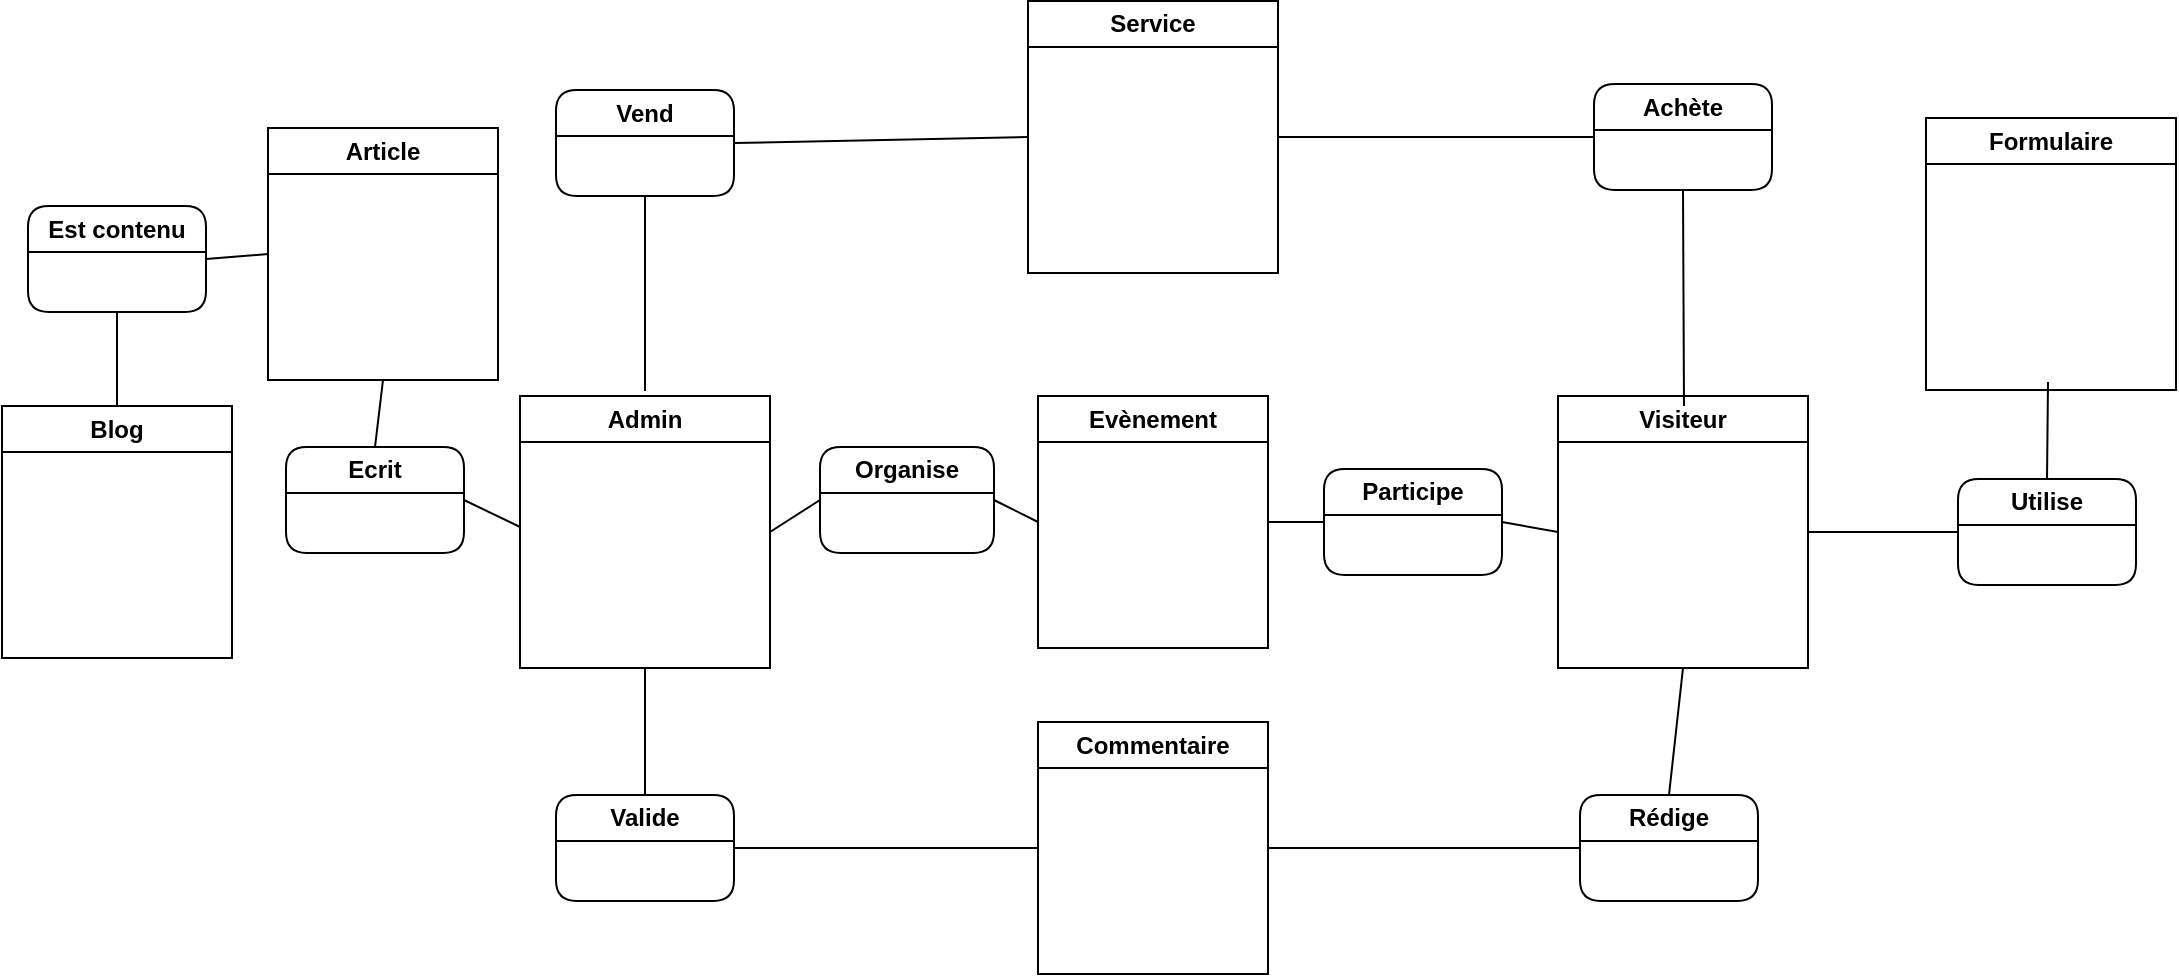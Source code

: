 <mxfile>
    <diagram id="KPDWdc6o8oh8e_7eITgZ" name="Page-1">
        <mxGraphModel dx="2464" dy="1760" grid="0" gridSize="10" guides="1" tooltips="1" connect="1" arrows="1" fold="1" page="0" pageScale="1" pageWidth="827" pageHeight="1169" background="#ffffff" math="0" shadow="0">
            <root>
                <mxCell id="0"/>
                <mxCell id="1" parent="0"/>
                <mxCell id="46" style="edgeStyle=none;html=1;entryX=1;entryY=0.5;entryDx=0;entryDy=0;endArrow=none;endFill=0;strokeColor=#000000;exitX=0;exitY=0.5;exitDx=0;exitDy=0;" edge="1" parent="1" target="45">
                    <mxGeometry relative="1" as="geometry">
                        <mxPoint x="-208" y="-178.5" as="sourcePoint"/>
                    </mxGeometry>
                </mxCell>
                <mxCell id="63" style="edgeStyle=none;html=1;exitX=1;exitY=0.5;exitDx=0;exitDy=0;entryX=0;entryY=0.5;entryDx=0;entryDy=0;strokeColor=#000000;endArrow=none;endFill=0;" edge="1" parent="1" source="43" target="61">
                    <mxGeometry relative="1" as="geometry">
                        <mxPoint x="-145.5" y="-110.5" as="sourcePoint"/>
                    </mxGeometry>
                </mxCell>
                <mxCell id="78" style="edgeStyle=none;html=1;entryX=0.5;entryY=1;entryDx=0;entryDy=0;strokeColor=#000000;endArrow=none;endFill=0;exitX=0.5;exitY=0;exitDx=0;exitDy=0;" edge="1" parent="1" target="70">
                    <mxGeometry relative="1" as="geometry">
                        <mxPoint x="-145.5" y="-246.5" as="sourcePoint"/>
                    </mxGeometry>
                </mxCell>
                <mxCell id="43" value="Admin" style="swimlane;whiteSpace=wrap;html=1;labelBackgroundColor=#FFFFFF;labelBorderColor=none;strokeColor=#000000;fontColor=#000000;fillColor=#FFFFFF;gradientColor=none;rounded=0;swimlaneLine=1;startSize=23;" vertex="1" parent="1">
                    <mxGeometry x="-208" y="-244" width="125" height="136" as="geometry">
                        <mxRectangle x="23" y="46" width="62" height="26" as="alternateBounds"/>
                    </mxGeometry>
                </mxCell>
                <mxCell id="50" style="edgeStyle=none;html=1;exitX=0;exitY=0.5;exitDx=0;exitDy=0;entryX=1;entryY=0.5;entryDx=0;entryDy=0;strokeColor=#000000;endArrow=none;endFill=0;" edge="1" parent="1" source="44" target="49">
                    <mxGeometry relative="1" as="geometry"/>
                </mxCell>
                <mxCell id="44" value="Article" style="swimlane;whiteSpace=wrap;html=1;labelBackgroundColor=#FFFFFF;labelBorderColor=none;strokeColor=#000000;fontColor=#000000;fillColor=#FFFFFF;gradientColor=none;rounded=0;swimlaneLine=1;startSize=23;" vertex="1" parent="1">
                    <mxGeometry x="-334" y="-378" width="115" height="126" as="geometry">
                        <mxRectangle x="23" y="46" width="62" height="26" as="alternateBounds"/>
                    </mxGeometry>
                </mxCell>
                <mxCell id="47" style="edgeStyle=none;html=1;exitX=0.5;exitY=0;exitDx=0;exitDy=0;strokeColor=#000000;endArrow=none;endFill=0;entryX=0.5;entryY=1;entryDx=0;entryDy=0;" edge="1" parent="1" source="45" target="44">
                    <mxGeometry relative="1" as="geometry">
                        <mxPoint x="141" y="-294" as="targetPoint"/>
                    </mxGeometry>
                </mxCell>
                <mxCell id="45" value="Ecrit" style="swimlane;whiteSpace=wrap;html=1;labelBackgroundColor=#FFFFFF;labelBorderColor=none;strokeColor=#000000;fontColor=#000000;fillColor=#FFFFFF;gradientColor=none;rounded=1;swimlaneLine=1;startSize=23;" vertex="1" parent="1">
                    <mxGeometry x="-325" y="-218.5" width="89" height="53" as="geometry">
                        <mxRectangle x="23" y="46" width="62" height="26" as="alternateBounds"/>
                    </mxGeometry>
                </mxCell>
                <mxCell id="48" value="Blog" style="swimlane;whiteSpace=wrap;html=1;labelBackgroundColor=#FFFFFF;labelBorderColor=none;strokeColor=#000000;fontColor=#000000;fillColor=#FFFFFF;gradientColor=none;rounded=0;swimlaneLine=1;startSize=23;" vertex="1" parent="1">
                    <mxGeometry x="-467" y="-239" width="115" height="126" as="geometry">
                        <mxRectangle x="23" y="46" width="62" height="26" as="alternateBounds"/>
                    </mxGeometry>
                </mxCell>
                <mxCell id="51" style="edgeStyle=none;html=1;exitX=0.5;exitY=1;exitDx=0;exitDy=0;entryX=0.5;entryY=0;entryDx=0;entryDy=0;strokeColor=#000000;endArrow=none;endFill=0;" edge="1" parent="1" source="49" target="48">
                    <mxGeometry relative="1" as="geometry"/>
                </mxCell>
                <mxCell id="49" value="Est contenu" style="swimlane;whiteSpace=wrap;html=1;labelBackgroundColor=#FFFFFF;labelBorderColor=none;strokeColor=#000000;fontColor=#000000;fillColor=#FFFFFF;gradientColor=none;rounded=1;swimlaneLine=1;startSize=23;" vertex="1" parent="1">
                    <mxGeometry x="-454" y="-339" width="89" height="53" as="geometry">
                        <mxRectangle x="23" y="46" width="62" height="26" as="alternateBounds"/>
                    </mxGeometry>
                </mxCell>
                <mxCell id="57" style="edgeStyle=none;html=1;exitX=1;exitY=0.5;exitDx=0;exitDy=0;entryX=0;entryY=0.5;entryDx=0;entryDy=0;strokeColor=#000000;endArrow=none;endFill=0;" edge="1" parent="1" source="52" target="55">
                    <mxGeometry relative="1" as="geometry"/>
                </mxCell>
                <mxCell id="69" style="edgeStyle=none;html=1;strokeColor=#000000;endArrow=none;endFill=0;entryX=1;entryY=0.5;entryDx=0;entryDy=0;exitX=0;exitY=0.5;exitDx=0;exitDy=0;" edge="1" parent="1" source="52" target="67">
                    <mxGeometry relative="1" as="geometry">
                        <mxPoint x="377" y="-104" as="sourcePoint"/>
                        <mxPoint x="369" y="-56" as="targetPoint"/>
                    </mxGeometry>
                </mxCell>
                <mxCell id="52" value="Visiteur" style="swimlane;whiteSpace=wrap;html=1;labelBackgroundColor=#FFFFFF;labelBorderColor=none;strokeColor=#000000;fontColor=#000000;fillColor=#FFFFFF;gradientColor=none;rounded=0;swimlaneLine=1;startSize=23;" vertex="1" parent="1">
                    <mxGeometry x="311" y="-244" width="125" height="136" as="geometry">
                        <mxRectangle x="23" y="46" width="62" height="26" as="alternateBounds"/>
                    </mxGeometry>
                </mxCell>
                <mxCell id="54" value="Formulaire" style="swimlane;whiteSpace=wrap;html=1;labelBackgroundColor=#FFFFFF;labelBorderColor=none;strokeColor=#000000;fontColor=#000000;fillColor=#FFFFFF;gradientColor=none;rounded=0;swimlaneLine=1;startSize=23;" vertex="1" parent="1">
                    <mxGeometry x="495" y="-383" width="125" height="136" as="geometry">
                        <mxRectangle x="23" y="46" width="62" height="26" as="alternateBounds"/>
                    </mxGeometry>
                </mxCell>
                <mxCell id="58" style="edgeStyle=none;html=1;exitX=0.5;exitY=0;exitDx=0;exitDy=0;strokeColor=#000000;endArrow=none;endFill=0;" edge="1" parent="1" source="55">
                    <mxGeometry relative="1" as="geometry">
                        <mxPoint x="556" y="-251" as="targetPoint"/>
                    </mxGeometry>
                </mxCell>
                <mxCell id="55" value="Utilise" style="swimlane;whiteSpace=wrap;html=1;labelBackgroundColor=#FFFFFF;labelBorderColor=none;strokeColor=#000000;fontColor=#000000;fillColor=#FFFFFF;gradientColor=none;rounded=1;swimlaneLine=1;startSize=23;" vertex="1" parent="1">
                    <mxGeometry x="511" y="-202.5" width="89" height="53" as="geometry">
                        <mxRectangle x="23" y="46" width="62" height="26" as="alternateBounds"/>
                    </mxGeometry>
                </mxCell>
                <mxCell id="64" style="edgeStyle=none;html=1;exitX=1;exitY=0.5;exitDx=0;exitDy=0;entryX=0;entryY=0.5;entryDx=0;entryDy=0;strokeColor=#000000;endArrow=none;endFill=0;" edge="1" parent="1" source="61" target="62">
                    <mxGeometry relative="1" as="geometry"/>
                </mxCell>
                <mxCell id="61" value="Organise" style="swimlane;whiteSpace=wrap;html=1;labelBackgroundColor=#FFFFFF;labelBorderColor=none;strokeColor=#000000;fontColor=#000000;fillColor=#FFFFFF;gradientColor=none;rounded=1;swimlaneLine=1;startSize=23;" vertex="1" parent="1">
                    <mxGeometry x="-58" y="-218.5" width="87" height="53" as="geometry">
                        <mxRectangle x="23" y="46" width="62" height="26" as="alternateBounds"/>
                    </mxGeometry>
                </mxCell>
                <mxCell id="62" value="Evènement" style="swimlane;whiteSpace=wrap;html=1;labelBackgroundColor=#FFFFFF;labelBorderColor=none;strokeColor=#000000;fontColor=#000000;fillColor=#FFFFFF;gradientColor=none;rounded=0;swimlaneLine=1;startSize=23;" vertex="1" parent="1">
                    <mxGeometry x="51" y="-244" width="115" height="126" as="geometry">
                        <mxRectangle x="23" y="46" width="62" height="26" as="alternateBounds"/>
                    </mxGeometry>
                </mxCell>
                <mxCell id="92" style="edgeStyle=none;html=1;exitX=0;exitY=0.5;exitDx=0;exitDy=0;entryX=1;entryY=0.5;entryDx=0;entryDy=0;strokeColor=#000000;endArrow=none;endFill=0;" edge="1" parent="1" source="67" target="62">
                    <mxGeometry relative="1" as="geometry"/>
                </mxCell>
                <mxCell id="67" value="Participe" style="swimlane;whiteSpace=wrap;html=1;labelBackgroundColor=#FFFFFF;labelBorderColor=none;strokeColor=#000000;fontColor=#000000;fillColor=#FFFFFF;gradientColor=none;rounded=1;swimlaneLine=1;startSize=23;" vertex="1" parent="1">
                    <mxGeometry x="194" y="-207.5" width="89" height="53" as="geometry">
                        <mxRectangle x="23" y="46" width="62" height="26" as="alternateBounds"/>
                    </mxGeometry>
                </mxCell>
                <mxCell id="79" style="edgeStyle=none;html=1;exitX=1;exitY=0.5;exitDx=0;exitDy=0;entryX=0;entryY=0.5;entryDx=0;entryDy=0;strokeColor=#000000;endArrow=none;endFill=0;" edge="1" parent="1" source="70" target="71">
                    <mxGeometry relative="1" as="geometry"/>
                </mxCell>
                <mxCell id="70" value="Vend" style="swimlane;whiteSpace=wrap;html=1;labelBackgroundColor=#FFFFFF;labelBorderColor=none;strokeColor=#000000;fontColor=#000000;fillColor=#FFFFFF;gradientColor=none;rounded=1;swimlaneLine=1;startSize=23;" vertex="1" parent="1">
                    <mxGeometry x="-190" y="-397" width="89" height="53" as="geometry">
                        <mxRectangle x="23" y="46" width="62" height="26" as="alternateBounds"/>
                    </mxGeometry>
                </mxCell>
                <mxCell id="71" value="Service" style="swimlane;whiteSpace=wrap;html=1;labelBackgroundColor=#FFFFFF;labelBorderColor=none;strokeColor=#000000;fontColor=#000000;fillColor=#FFFFFF;gradientColor=none;rounded=0;swimlaneLine=1;startSize=23;" vertex="1" parent="1">
                    <mxGeometry x="46" y="-441.5" width="125" height="136" as="geometry">
                        <mxRectangle x="23" y="46" width="62" height="26" as="alternateBounds"/>
                    </mxGeometry>
                </mxCell>
                <mxCell id="81" style="edgeStyle=none;html=1;entryX=1;entryY=0.5;entryDx=0;entryDy=0;strokeColor=#000000;endArrow=none;endFill=0;exitX=0;exitY=0.5;exitDx=0;exitDy=0;" edge="1" parent="1" source="72" target="71">
                    <mxGeometry relative="1" as="geometry"/>
                </mxCell>
                <mxCell id="84" style="edgeStyle=none;html=1;strokeColor=#000000;endArrow=none;endFill=0;exitX=0.5;exitY=1;exitDx=0;exitDy=0;" edge="1" parent="1" source="72">
                    <mxGeometry relative="1" as="geometry">
                        <mxPoint x="385" y="-285" as="sourcePoint"/>
                        <mxPoint x="374" y="-239" as="targetPoint"/>
                    </mxGeometry>
                </mxCell>
                <mxCell id="72" value="Achète" style="swimlane;whiteSpace=wrap;html=1;labelBackgroundColor=#FFFFFF;labelBorderColor=none;strokeColor=#000000;fontColor=#000000;fillColor=#FFFFFF;gradientColor=none;rounded=1;swimlaneLine=1;startSize=23;" vertex="1" parent="1">
                    <mxGeometry x="329" y="-400" width="89" height="53" as="geometry">
                        <mxRectangle x="23" y="46" width="62" height="26" as="alternateBounds"/>
                    </mxGeometry>
                </mxCell>
                <mxCell id="98" style="edgeStyle=none;html=1;exitX=0;exitY=0.5;exitDx=0;exitDy=0;entryX=1;entryY=0.5;entryDx=0;entryDy=0;strokeColor=#000000;endArrow=none;endFill=0;" edge="1" parent="1" source="93" target="94">
                    <mxGeometry relative="1" as="geometry"/>
                </mxCell>
                <mxCell id="93" value="Commentaire" style="swimlane;whiteSpace=wrap;html=1;labelBackgroundColor=#FFFFFF;labelBorderColor=none;strokeColor=#000000;fontColor=#000000;fillColor=#FFFFFF;gradientColor=none;rounded=0;swimlaneLine=1;startSize=23;" vertex="1" parent="1">
                    <mxGeometry x="51" y="-81" width="115" height="126" as="geometry">
                        <mxRectangle x="23" y="46" width="62" height="26" as="alternateBounds"/>
                    </mxGeometry>
                </mxCell>
                <mxCell id="99" style="edgeStyle=none;html=1;exitX=0.5;exitY=0;exitDx=0;exitDy=0;entryX=0.5;entryY=1;entryDx=0;entryDy=0;strokeColor=#000000;endArrow=none;endFill=0;" edge="1" parent="1" source="94" target="43">
                    <mxGeometry relative="1" as="geometry"/>
                </mxCell>
                <mxCell id="94" value="Valide" style="swimlane;whiteSpace=wrap;html=1;labelBackgroundColor=#FFFFFF;labelBorderColor=none;strokeColor=#000000;fontColor=#000000;fillColor=#FFFFFF;gradientColor=none;rounded=1;swimlaneLine=1;startSize=23;" vertex="1" parent="1">
                    <mxGeometry x="-190" y="-44.5" width="89" height="53" as="geometry">
                        <mxRectangle x="23" y="46" width="62" height="26" as="alternateBounds"/>
                    </mxGeometry>
                </mxCell>
                <mxCell id="96" style="edgeStyle=none;html=1;exitX=0.5;exitY=0;exitDx=0;exitDy=0;entryX=0.5;entryY=1;entryDx=0;entryDy=0;strokeColor=#000000;endArrow=none;endFill=0;" edge="1" parent="1" source="95" target="52">
                    <mxGeometry relative="1" as="geometry"/>
                </mxCell>
                <mxCell id="97" style="edgeStyle=none;html=1;exitX=0;exitY=0.5;exitDx=0;exitDy=0;entryX=1;entryY=0.5;entryDx=0;entryDy=0;strokeColor=#000000;endArrow=none;endFill=0;" edge="1" parent="1" source="95" target="93">
                    <mxGeometry relative="1" as="geometry"/>
                </mxCell>
                <mxCell id="95" value="Rédige" style="swimlane;whiteSpace=wrap;html=1;labelBackgroundColor=#FFFFFF;labelBorderColor=none;strokeColor=#000000;fontColor=#000000;fillColor=#FFFFFF;gradientColor=none;rounded=1;swimlaneLine=1;startSize=23;" vertex="1" parent="1">
                    <mxGeometry x="322" y="-44.5" width="89" height="53" as="geometry">
                        <mxRectangle x="23" y="46" width="62" height="26" as="alternateBounds"/>
                    </mxGeometry>
                </mxCell>
            </root>
        </mxGraphModel>
    </diagram>
</mxfile>